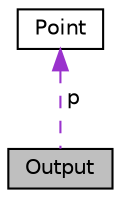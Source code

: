 digraph "Output"
{
 // LATEX_PDF_SIZE
  edge [fontname="Helvetica",fontsize="10",labelfontname="Helvetica",labelfontsize="10"];
  node [fontname="Helvetica",fontsize="10",shape=record];
  Node1 [label="Output",height=0.2,width=0.4,color="black", fillcolor="grey75", style="filled", fontcolor="black",tooltip="Output class."];
  Node2 -> Node1 [dir="back",color="darkorchid3",fontsize="10",style="dashed",label=" p" ];
  Node2 [label="Point",height=0.2,width=0.4,color="black", fillcolor="white", style="filled",URL="$class_point.html",tooltip="Point class."];
}
